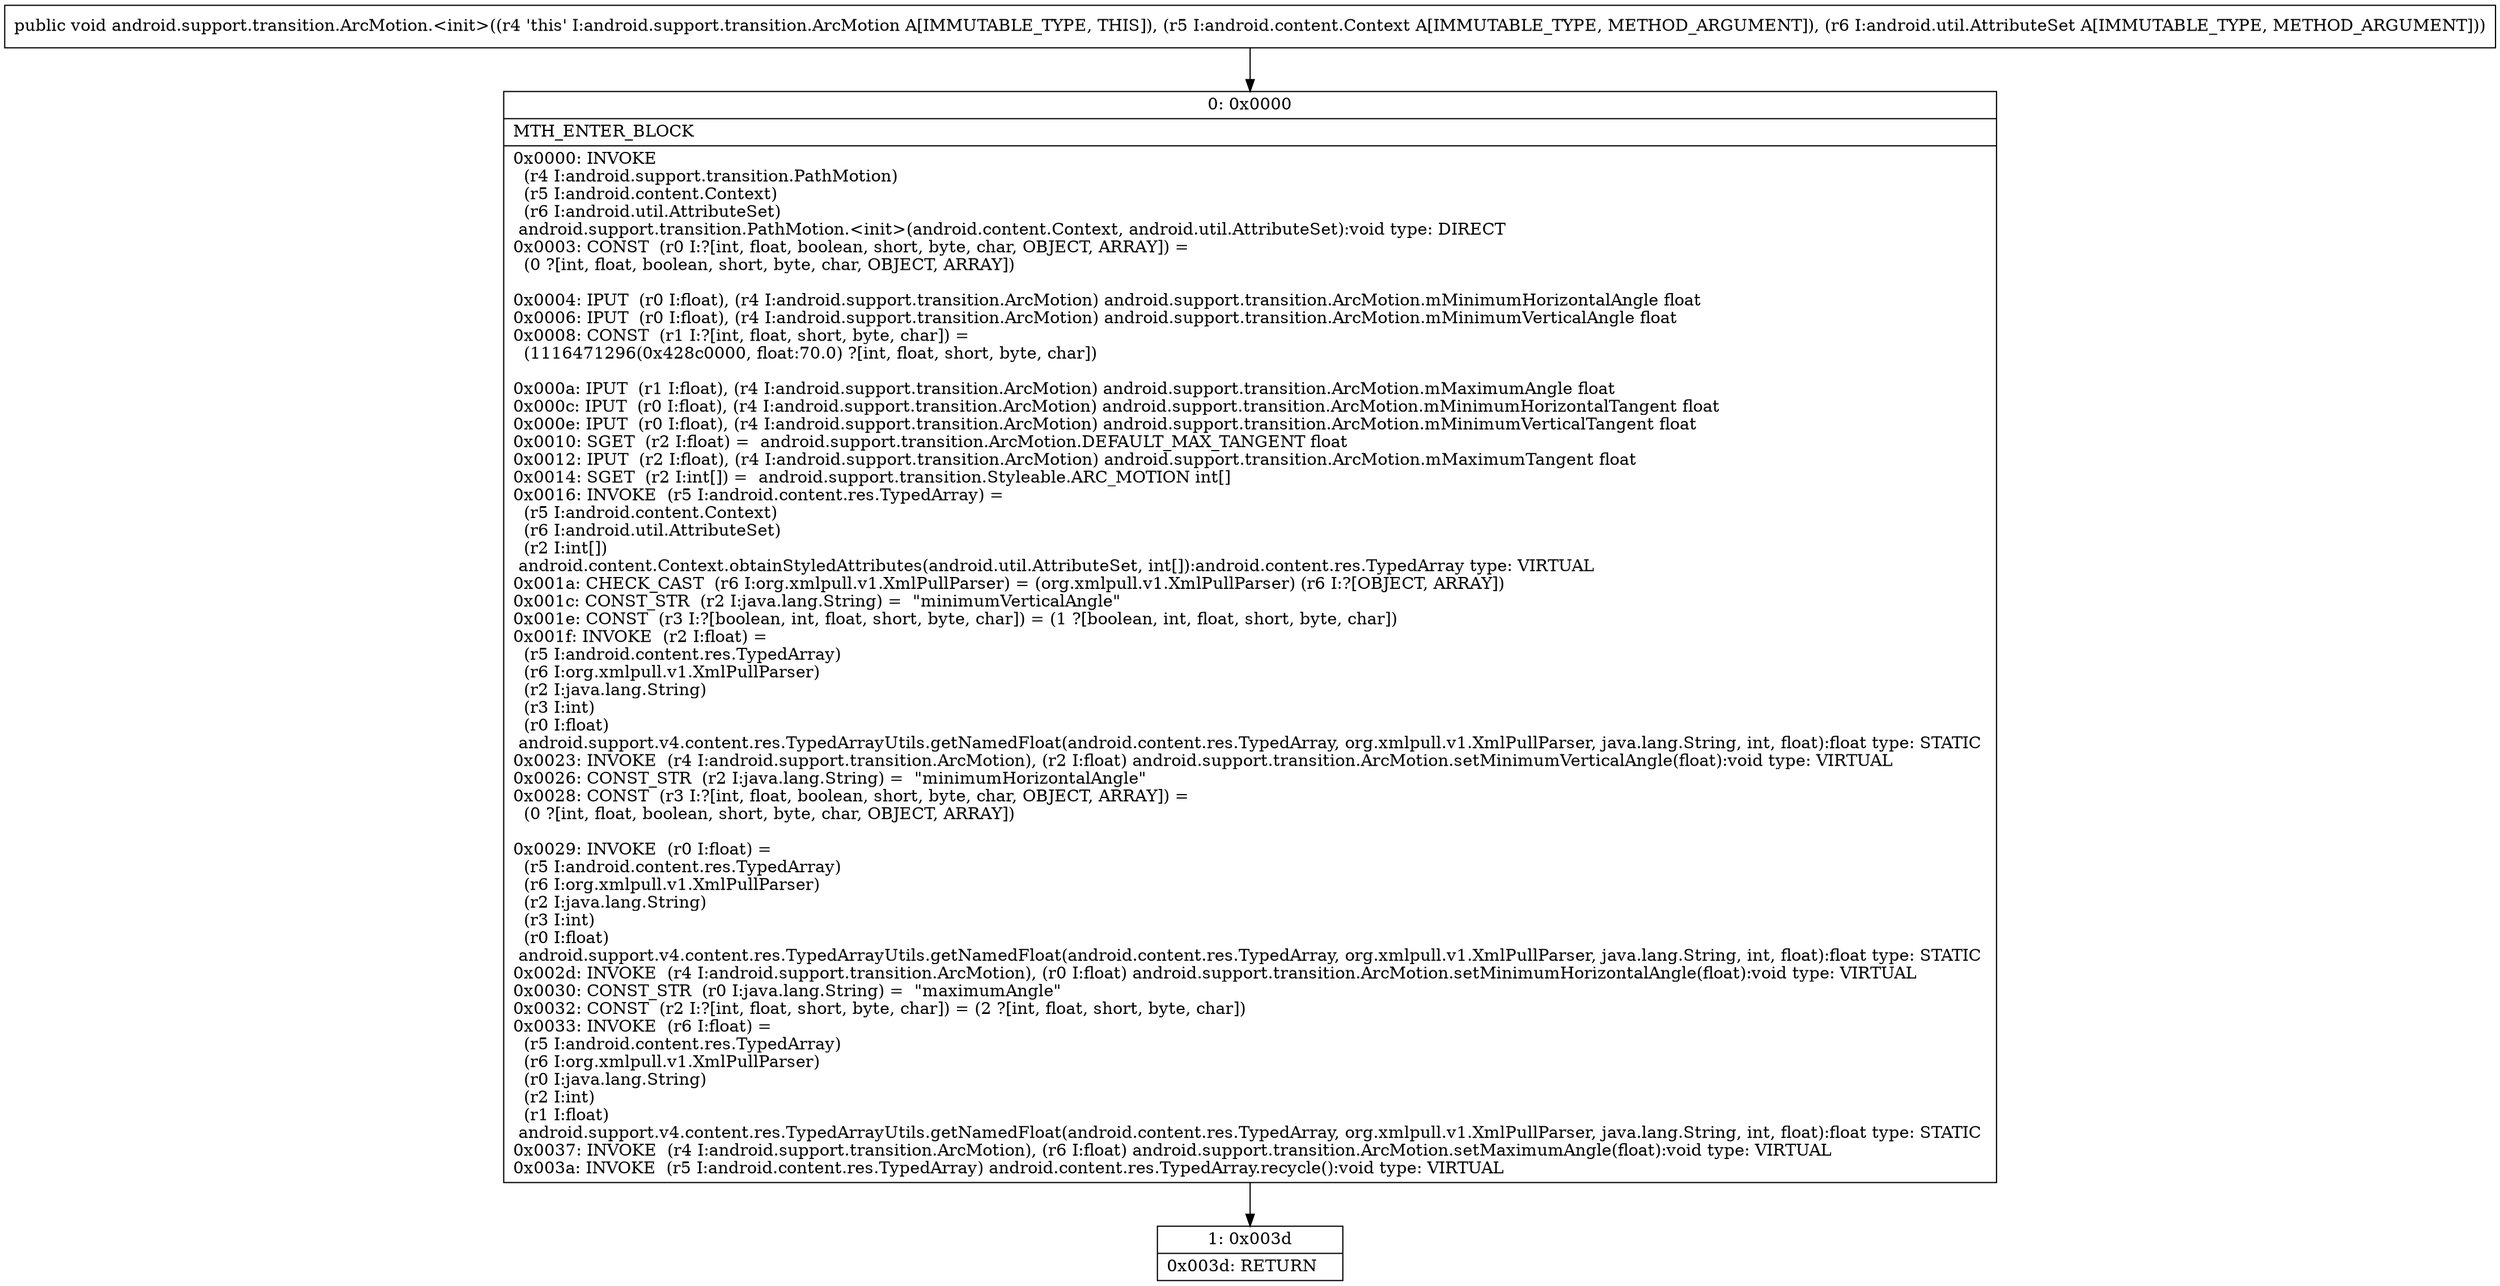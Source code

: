 digraph "CFG forandroid.support.transition.ArcMotion.\<init\>(Landroid\/content\/Context;Landroid\/util\/AttributeSet;)V" {
Node_0 [shape=record,label="{0\:\ 0x0000|MTH_ENTER_BLOCK\l|0x0000: INVOKE  \l  (r4 I:android.support.transition.PathMotion)\l  (r5 I:android.content.Context)\l  (r6 I:android.util.AttributeSet)\l android.support.transition.PathMotion.\<init\>(android.content.Context, android.util.AttributeSet):void type: DIRECT \l0x0003: CONST  (r0 I:?[int, float, boolean, short, byte, char, OBJECT, ARRAY]) = \l  (0 ?[int, float, boolean, short, byte, char, OBJECT, ARRAY])\l \l0x0004: IPUT  (r0 I:float), (r4 I:android.support.transition.ArcMotion) android.support.transition.ArcMotion.mMinimumHorizontalAngle float \l0x0006: IPUT  (r0 I:float), (r4 I:android.support.transition.ArcMotion) android.support.transition.ArcMotion.mMinimumVerticalAngle float \l0x0008: CONST  (r1 I:?[int, float, short, byte, char]) = \l  (1116471296(0x428c0000, float:70.0) ?[int, float, short, byte, char])\l \l0x000a: IPUT  (r1 I:float), (r4 I:android.support.transition.ArcMotion) android.support.transition.ArcMotion.mMaximumAngle float \l0x000c: IPUT  (r0 I:float), (r4 I:android.support.transition.ArcMotion) android.support.transition.ArcMotion.mMinimumHorizontalTangent float \l0x000e: IPUT  (r0 I:float), (r4 I:android.support.transition.ArcMotion) android.support.transition.ArcMotion.mMinimumVerticalTangent float \l0x0010: SGET  (r2 I:float) =  android.support.transition.ArcMotion.DEFAULT_MAX_TANGENT float \l0x0012: IPUT  (r2 I:float), (r4 I:android.support.transition.ArcMotion) android.support.transition.ArcMotion.mMaximumTangent float \l0x0014: SGET  (r2 I:int[]) =  android.support.transition.Styleable.ARC_MOTION int[] \l0x0016: INVOKE  (r5 I:android.content.res.TypedArray) = \l  (r5 I:android.content.Context)\l  (r6 I:android.util.AttributeSet)\l  (r2 I:int[])\l android.content.Context.obtainStyledAttributes(android.util.AttributeSet, int[]):android.content.res.TypedArray type: VIRTUAL \l0x001a: CHECK_CAST  (r6 I:org.xmlpull.v1.XmlPullParser) = (org.xmlpull.v1.XmlPullParser) (r6 I:?[OBJECT, ARRAY]) \l0x001c: CONST_STR  (r2 I:java.lang.String) =  \"minimumVerticalAngle\" \l0x001e: CONST  (r3 I:?[boolean, int, float, short, byte, char]) = (1 ?[boolean, int, float, short, byte, char]) \l0x001f: INVOKE  (r2 I:float) = \l  (r5 I:android.content.res.TypedArray)\l  (r6 I:org.xmlpull.v1.XmlPullParser)\l  (r2 I:java.lang.String)\l  (r3 I:int)\l  (r0 I:float)\l android.support.v4.content.res.TypedArrayUtils.getNamedFloat(android.content.res.TypedArray, org.xmlpull.v1.XmlPullParser, java.lang.String, int, float):float type: STATIC \l0x0023: INVOKE  (r4 I:android.support.transition.ArcMotion), (r2 I:float) android.support.transition.ArcMotion.setMinimumVerticalAngle(float):void type: VIRTUAL \l0x0026: CONST_STR  (r2 I:java.lang.String) =  \"minimumHorizontalAngle\" \l0x0028: CONST  (r3 I:?[int, float, boolean, short, byte, char, OBJECT, ARRAY]) = \l  (0 ?[int, float, boolean, short, byte, char, OBJECT, ARRAY])\l \l0x0029: INVOKE  (r0 I:float) = \l  (r5 I:android.content.res.TypedArray)\l  (r6 I:org.xmlpull.v1.XmlPullParser)\l  (r2 I:java.lang.String)\l  (r3 I:int)\l  (r0 I:float)\l android.support.v4.content.res.TypedArrayUtils.getNamedFloat(android.content.res.TypedArray, org.xmlpull.v1.XmlPullParser, java.lang.String, int, float):float type: STATIC \l0x002d: INVOKE  (r4 I:android.support.transition.ArcMotion), (r0 I:float) android.support.transition.ArcMotion.setMinimumHorizontalAngle(float):void type: VIRTUAL \l0x0030: CONST_STR  (r0 I:java.lang.String) =  \"maximumAngle\" \l0x0032: CONST  (r2 I:?[int, float, short, byte, char]) = (2 ?[int, float, short, byte, char]) \l0x0033: INVOKE  (r6 I:float) = \l  (r5 I:android.content.res.TypedArray)\l  (r6 I:org.xmlpull.v1.XmlPullParser)\l  (r0 I:java.lang.String)\l  (r2 I:int)\l  (r1 I:float)\l android.support.v4.content.res.TypedArrayUtils.getNamedFloat(android.content.res.TypedArray, org.xmlpull.v1.XmlPullParser, java.lang.String, int, float):float type: STATIC \l0x0037: INVOKE  (r4 I:android.support.transition.ArcMotion), (r6 I:float) android.support.transition.ArcMotion.setMaximumAngle(float):void type: VIRTUAL \l0x003a: INVOKE  (r5 I:android.content.res.TypedArray) android.content.res.TypedArray.recycle():void type: VIRTUAL \l}"];
Node_1 [shape=record,label="{1\:\ 0x003d|0x003d: RETURN   \l}"];
MethodNode[shape=record,label="{public void android.support.transition.ArcMotion.\<init\>((r4 'this' I:android.support.transition.ArcMotion A[IMMUTABLE_TYPE, THIS]), (r5 I:android.content.Context A[IMMUTABLE_TYPE, METHOD_ARGUMENT]), (r6 I:android.util.AttributeSet A[IMMUTABLE_TYPE, METHOD_ARGUMENT])) }"];
MethodNode -> Node_0;
Node_0 -> Node_1;
}

